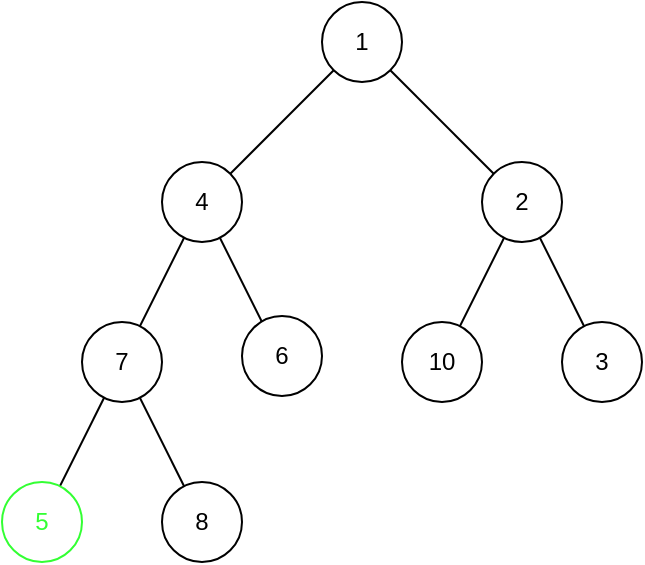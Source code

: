 <mxfile version="22.1.3" type="github">
  <diagram name="第 1 页" id="OWYXjZ8L5ZrEfb9kMxQU">
    <mxGraphModel dx="620" dy="394" grid="1" gridSize="10" guides="1" tooltips="1" connect="1" arrows="1" fold="1" page="1" pageScale="1" pageWidth="827" pageHeight="1169" math="0" shadow="0">
      <root>
        <mxCell id="0" />
        <mxCell id="1" parent="0" />
        <mxCell id="TcCRw3NkMHT9nNzst6-l-36" style="rounded=0;orthogonalLoop=1;jettySize=auto;html=1;endArrow=none;endFill=0;" edge="1" parent="1">
          <mxGeometry relative="1" as="geometry">
            <mxPoint x="325.858" y="474.142" as="sourcePoint" />
            <mxPoint x="274.142" y="525.858" as="targetPoint" />
          </mxGeometry>
        </mxCell>
        <mxCell id="TcCRw3NkMHT9nNzst6-l-37" style="rounded=0;orthogonalLoop=1;jettySize=auto;html=1;endArrow=none;endFill=0;" edge="1" parent="1">
          <mxGeometry relative="1" as="geometry">
            <mxPoint x="354.142" y="474.142" as="sourcePoint" />
            <mxPoint x="405.858" y="525.858" as="targetPoint" />
          </mxGeometry>
        </mxCell>
        <mxCell id="TcCRw3NkMHT9nNzst6-l-44" value="3" style="ellipse;whiteSpace=wrap;html=1;aspect=fixed;" vertex="1" parent="1">
          <mxGeometry x="440" y="600" width="40" height="40" as="geometry" />
        </mxCell>
        <mxCell id="TcCRw3NkMHT9nNzst6-l-46" value="8" style="ellipse;whiteSpace=wrap;html=1;aspect=fixed;" vertex="1" parent="1">
          <mxGeometry x="240" y="680" width="40" height="40" as="geometry" />
        </mxCell>
        <mxCell id="TcCRw3NkMHT9nNzst6-l-47" style="rounded=0;orthogonalLoop=1;jettySize=auto;html=1;endArrow=none;endFill=0;" edge="1" parent="1">
          <mxGeometry relative="1" as="geometry">
            <mxPoint x="251.056" y="557.889" as="sourcePoint" />
            <mxPoint x="228.944" y="602.111" as="targetPoint" />
          </mxGeometry>
        </mxCell>
        <mxCell id="TcCRw3NkMHT9nNzst6-l-48" style="rounded=0;orthogonalLoop=1;jettySize=auto;html=1;endArrow=none;endFill=0;" edge="1" parent="1">
          <mxGeometry relative="1" as="geometry">
            <mxPoint x="268.944" y="557.889" as="sourcePoint" />
            <mxPoint x="291.056" y="602.111" as="targetPoint" />
          </mxGeometry>
        </mxCell>
        <mxCell id="TcCRw3NkMHT9nNzst6-l-49" style="rounded=0;orthogonalLoop=1;jettySize=auto;html=1;endArrow=none;endFill=0;" edge="1" parent="1">
          <mxGeometry relative="1" as="geometry">
            <mxPoint x="411.056" y="557.889" as="sourcePoint" />
            <mxPoint x="388.944" y="602.111" as="targetPoint" />
          </mxGeometry>
        </mxCell>
        <mxCell id="TcCRw3NkMHT9nNzst6-l-50" style="rounded=0;orthogonalLoop=1;jettySize=auto;html=1;endArrow=none;endFill=0;" edge="1" parent="1" target="TcCRw3NkMHT9nNzst6-l-46">
          <mxGeometry relative="1" as="geometry">
            <mxPoint x="228.944" y="637.889" as="sourcePoint" />
            <mxPoint x="399" y="612" as="targetPoint" />
          </mxGeometry>
        </mxCell>
        <mxCell id="TcCRw3NkMHT9nNzst6-l-51" style="rounded=0;orthogonalLoop=1;jettySize=auto;html=1;endArrow=none;endFill=0;" edge="1" parent="1">
          <mxGeometry relative="1" as="geometry">
            <mxPoint x="211.056" y="637.889" as="sourcePoint" />
            <mxPoint x="188.944" y="682.111" as="targetPoint" />
          </mxGeometry>
        </mxCell>
        <mxCell id="TcCRw3NkMHT9nNzst6-l-52" style="rounded=0;orthogonalLoop=1;jettySize=auto;html=1;endArrow=none;endFill=0;" edge="1" parent="1" target="TcCRw3NkMHT9nNzst6-l-44">
          <mxGeometry relative="1" as="geometry">
            <mxPoint x="428.944" y="557.889" as="sourcePoint" />
            <mxPoint x="419" y="632" as="targetPoint" />
          </mxGeometry>
        </mxCell>
        <mxCell id="TcCRw3NkMHT9nNzst6-l-57" value="7" style="ellipse;whiteSpace=wrap;html=1;aspect=fixed;strokeColor=#000000;" vertex="1" parent="1">
          <mxGeometry x="200" y="600" width="40" height="40" as="geometry" />
        </mxCell>
        <mxCell id="TcCRw3NkMHT9nNzst6-l-58" value="4" style="ellipse;whiteSpace=wrap;html=1;aspect=fixed;" vertex="1" parent="1">
          <mxGeometry x="240" y="520" width="40" height="40" as="geometry" />
        </mxCell>
        <mxCell id="TcCRw3NkMHT9nNzst6-l-59" value="10" style="ellipse;whiteSpace=wrap;html=1;aspect=fixed;strokeColor=#000000;" vertex="1" parent="1">
          <mxGeometry x="360" y="600" width="40" height="40" as="geometry" />
        </mxCell>
        <mxCell id="TcCRw3NkMHT9nNzst6-l-60" value="2" style="ellipse;whiteSpace=wrap;html=1;aspect=fixed;" vertex="1" parent="1">
          <mxGeometry x="400" y="520" width="40" height="40" as="geometry" />
        </mxCell>
        <mxCell id="TcCRw3NkMHT9nNzst6-l-61" value="6" style="ellipse;whiteSpace=wrap;html=1;aspect=fixed;strokeColor=#000000;" vertex="1" parent="1">
          <mxGeometry x="280" y="597" width="40" height="40" as="geometry" />
        </mxCell>
        <mxCell id="TcCRw3NkMHT9nNzst6-l-64" value="1" style="ellipse;whiteSpace=wrap;html=1;aspect=fixed;" vertex="1" parent="1">
          <mxGeometry x="320" y="440" width="40" height="40" as="geometry" />
        </mxCell>
        <mxCell id="TcCRw3NkMHT9nNzst6-l-65" value="&lt;font color=&quot;#33ff33&quot;&gt;5&lt;/font&gt;" style="ellipse;whiteSpace=wrap;html=1;aspect=fixed;strokeColor=#33FF33;" vertex="1" parent="1">
          <mxGeometry x="160" y="680" width="40" height="40" as="geometry" />
        </mxCell>
      </root>
    </mxGraphModel>
  </diagram>
</mxfile>

